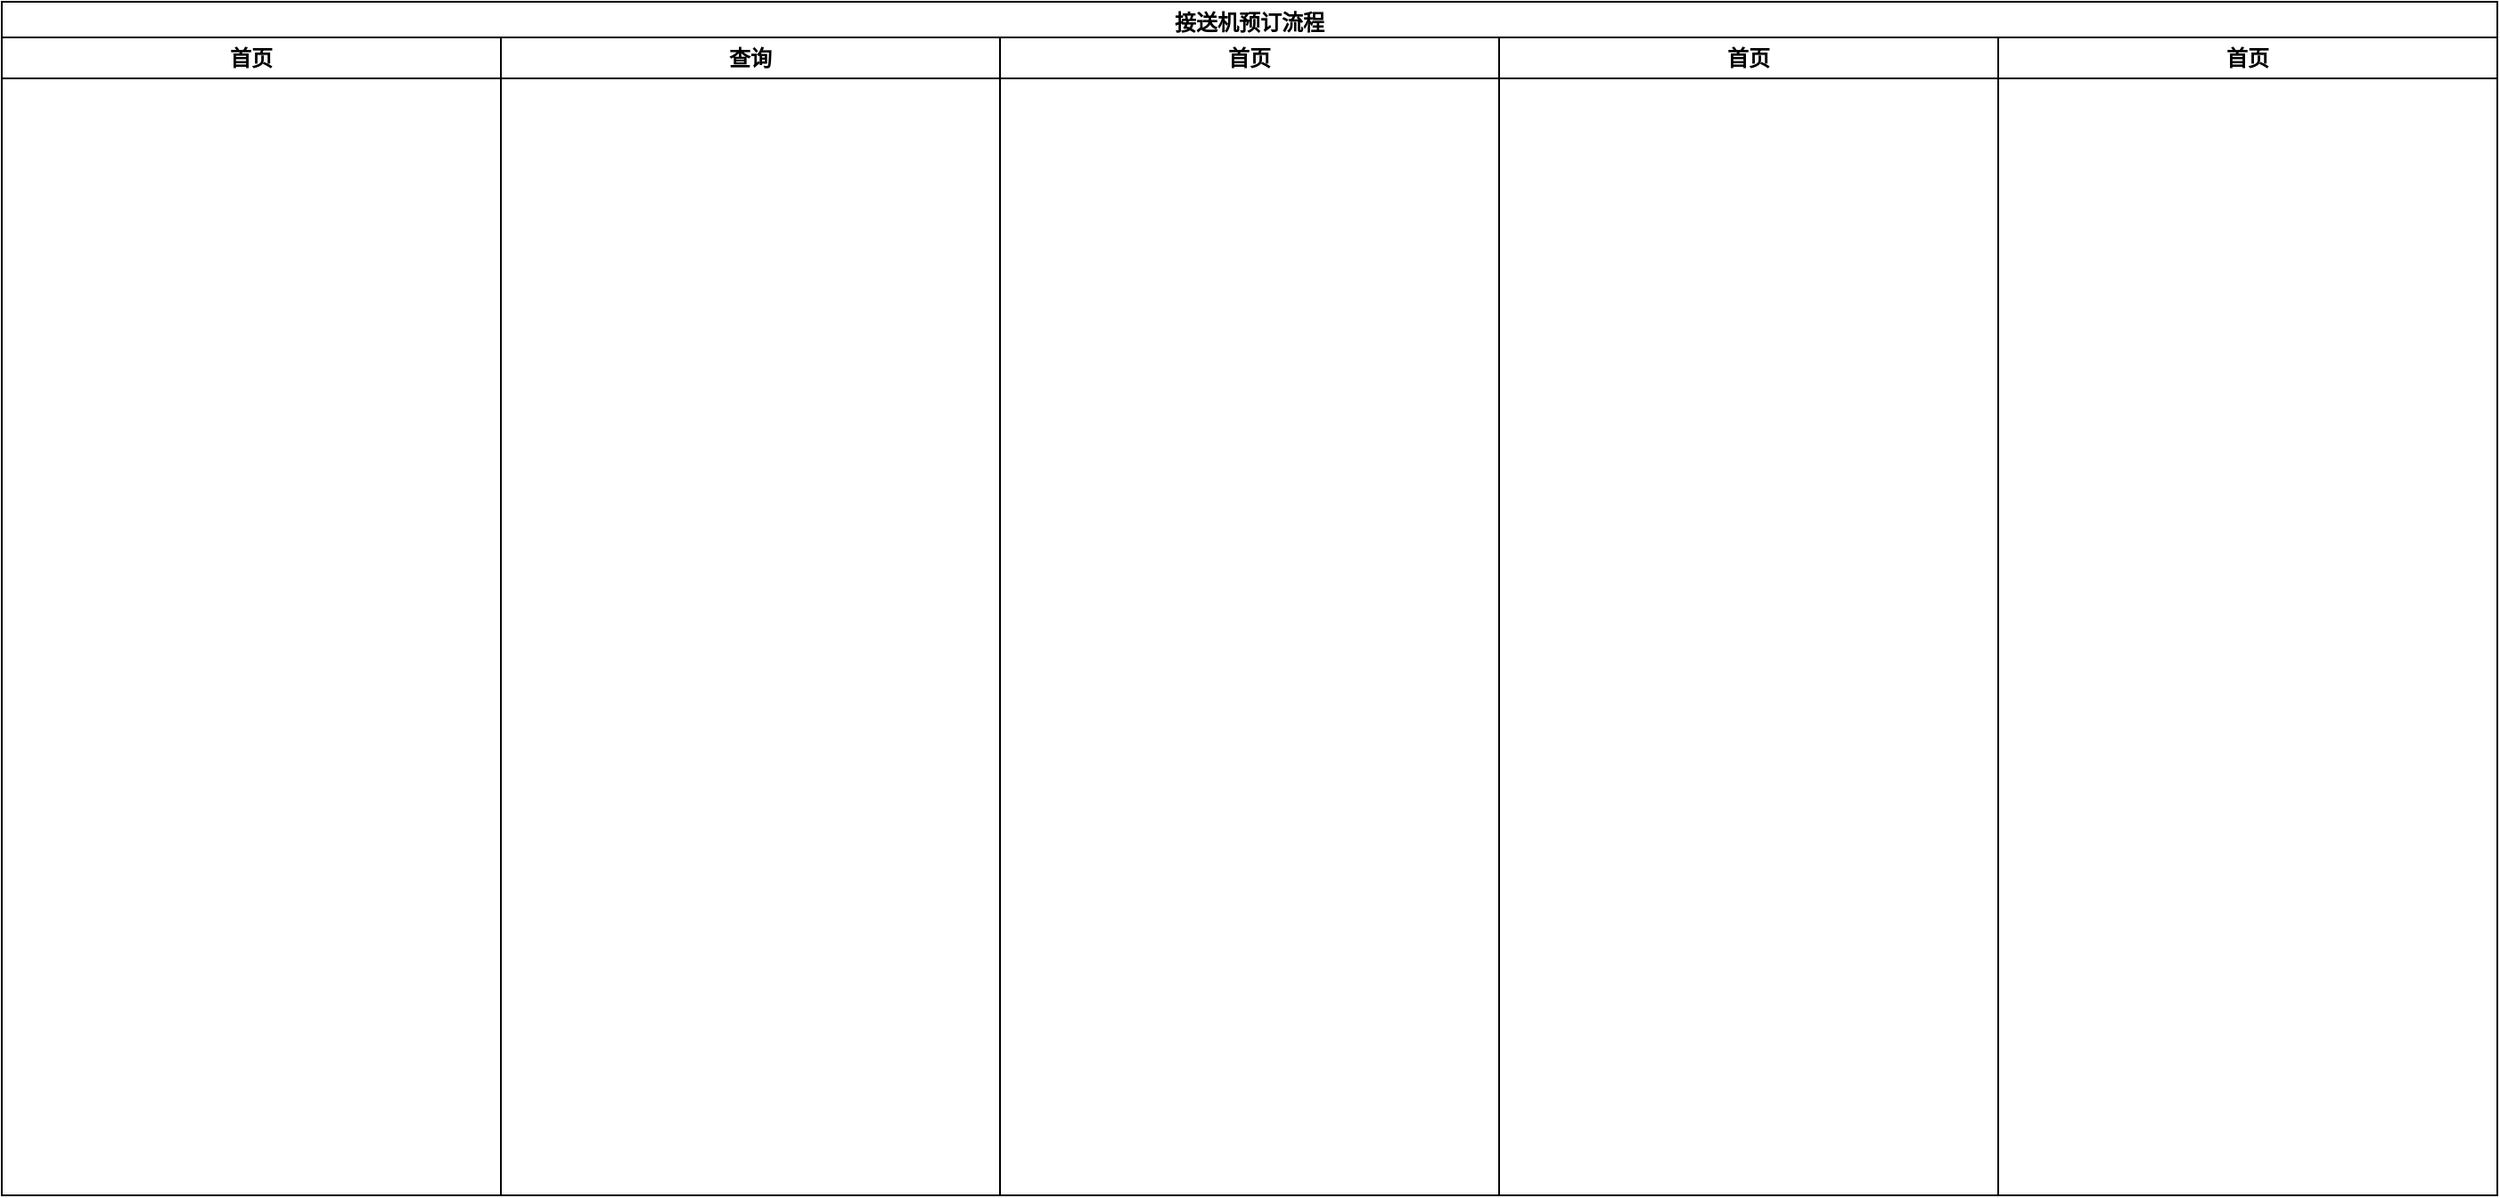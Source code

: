 <mxfile version="20.8.20" type="github" pages="3">
  <diagram name="Page-1" id="5d7acffa-a066-3a61-03fe-96351882024d">
    <mxGraphModel dx="1434" dy="764" grid="1" gridSize="10" guides="1" tooltips="1" connect="1" arrows="1" fold="1" page="1" pageScale="1" pageWidth="1100" pageHeight="850" background="#ffffff" math="0" shadow="0">
      <root>
        <mxCell id="0" />
        <mxCell id="1" parent="0" />
        <mxCell id="o_GeTZVkyUyBrLudTmDx-1" value="接送机预订流程" style="swimlane;whiteSpace=wrap;html=1;" vertex="1" parent="1">
          <mxGeometry x="90" y="80" width="1400" height="670" as="geometry" />
        </mxCell>
        <mxCell id="o_GeTZVkyUyBrLudTmDx-2" value="首页" style="swimlane;whiteSpace=wrap;html=1;" vertex="1" parent="o_GeTZVkyUyBrLudTmDx-1">
          <mxGeometry y="20" width="280" height="650" as="geometry" />
        </mxCell>
        <mxCell id="o_GeTZVkyUyBrLudTmDx-3" value="查询" style="swimlane;whiteSpace=wrap;html=1;" vertex="1" parent="o_GeTZVkyUyBrLudTmDx-1">
          <mxGeometry x="280" y="20" width="280" height="650" as="geometry" />
        </mxCell>
        <mxCell id="o_GeTZVkyUyBrLudTmDx-4" value="首页" style="swimlane;whiteSpace=wrap;html=1;" vertex="1" parent="o_GeTZVkyUyBrLudTmDx-1">
          <mxGeometry x="560" y="20" width="280" height="650" as="geometry" />
        </mxCell>
        <mxCell id="o_GeTZVkyUyBrLudTmDx-5" value="首页" style="swimlane;whiteSpace=wrap;html=1;" vertex="1" parent="o_GeTZVkyUyBrLudTmDx-1">
          <mxGeometry x="840" y="20" width="280" height="650" as="geometry" />
        </mxCell>
        <mxCell id="o_GeTZVkyUyBrLudTmDx-6" value="首页" style="swimlane;whiteSpace=wrap;html=1;" vertex="1" parent="o_GeTZVkyUyBrLudTmDx-1">
          <mxGeometry x="1120" y="20" width="280" height="650" as="geometry" />
        </mxCell>
      </root>
    </mxGraphModel>
  </diagram>
  <diagram id="IxJhZY6UstU6vyt77zPl" name="第 2 页">
    <mxGraphModel dx="1434" dy="764" grid="1" gridSize="10" guides="1" tooltips="1" connect="1" arrows="1" fold="1" page="1" pageScale="1" pageWidth="827" pageHeight="1169" math="0" shadow="0">
      <root>
        <mxCell id="0" />
        <mxCell id="1" parent="0" />
        <mxCell id="0Ik1B2YSkoWto7h3oj6E-1" value="航司" style="rounded=0;whiteSpace=wrap;html=1;" parent="1" vertex="1">
          <mxGeometry x="70" y="320" width="120" height="60" as="geometry" />
        </mxCell>
        <mxCell id="0Ik1B2YSkoWto7h3oj6E-2" value="非常准" style="rounded=0;whiteSpace=wrap;html=1;" parent="1" vertex="1">
          <mxGeometry x="390" y="320" width="120" height="60" as="geometry" />
        </mxCell>
        <mxCell id="0Ik1B2YSkoWto7h3oj6E-3" value="航旅纵横" style="rounded=0;whiteSpace=wrap;html=1;" parent="1" vertex="1">
          <mxGeometry x="230" y="320" width="120" height="60" as="geometry" />
        </mxCell>
        <mxCell id="0Ik1B2YSkoWto7h3oj6E-23" style="edgeStyle=orthogonalEdgeStyle;rounded=0;orthogonalLoop=1;jettySize=auto;html=1;exitX=0.5;exitY=1;exitDx=0;exitDy=0;entryX=0;entryY=0.5;entryDx=0;entryDy=0;" parent="1" source="0Ik1B2YSkoWto7h3oj6E-4" target="0Ik1B2YSkoWto7h3oj6E-22" edge="1">
          <mxGeometry relative="1" as="geometry" />
        </mxCell>
        <mxCell id="0Ik1B2YSkoWto7h3oj6E-4" value="航班动态" style="rounded=0;whiteSpace=wrap;html=1;" parent="1" vertex="1">
          <mxGeometry x="130" y="480" width="120" height="60" as="geometry" />
        </mxCell>
        <mxCell id="0Ik1B2YSkoWto7h3oj6E-24" style="edgeStyle=orthogonalEdgeStyle;rounded=0;orthogonalLoop=1;jettySize=auto;html=1;exitX=0.5;exitY=1;exitDx=0;exitDy=0;entryX=1;entryY=0.5;entryDx=0;entryDy=0;" parent="1" source="0Ik1B2YSkoWto7h3oj6E-5" target="0Ik1B2YSkoWto7h3oj6E-22" edge="1">
          <mxGeometry relative="1" as="geometry" />
        </mxCell>
        <mxCell id="0Ik1B2YSkoWto7h3oj6E-32" value="&lt;b&gt;&lt;font color=&quot;#ff3333&quot;&gt;人工审核流程&lt;br&gt;不会读取航班动态，因为没有时序性保证&lt;/font&gt;&lt;/b&gt;" style="edgeLabel;html=1;align=center;verticalAlign=middle;resizable=0;points=[];" parent="0Ik1B2YSkoWto7h3oj6E-24" vertex="1" connectable="0">
          <mxGeometry x="-0.63" relative="1" as="geometry">
            <mxPoint as="offset" />
          </mxGeometry>
        </mxCell>
        <mxCell id="0Ik1B2YSkoWto7h3oj6E-5" value="航变中心" style="rounded=0;whiteSpace=wrap;html=1;" parent="1" vertex="1">
          <mxGeometry x="354" y="480" width="120" height="60" as="geometry" />
        </mxCell>
        <mxCell id="0Ik1B2YSkoWto7h3oj6E-13" value="" style="shape=flexArrow;endArrow=classic;html=1;rounded=0;exitX=0.433;exitY=1.05;exitDx=0;exitDy=0;exitPerimeter=0;entryX=0.5;entryY=0;entryDx=0;entryDy=0;" parent="1" source="0Ik1B2YSkoWto7h3oj6E-1" target="0Ik1B2YSkoWto7h3oj6E-4" edge="1">
          <mxGeometry width="50" height="50" relative="1" as="geometry">
            <mxPoint x="-180" y="430" as="sourcePoint" />
            <mxPoint x="-130" y="380" as="targetPoint" />
          </mxGeometry>
        </mxCell>
        <mxCell id="0Ik1B2YSkoWto7h3oj6E-14" value="" style="shape=flexArrow;endArrow=classic;html=1;rounded=0;exitX=0.5;exitY=1;exitDx=0;exitDy=0;entryX=0.675;entryY=0;entryDx=0;entryDy=0;entryPerimeter=0;" parent="1" source="0Ik1B2YSkoWto7h3oj6E-3" target="0Ik1B2YSkoWto7h3oj6E-4" edge="1">
          <mxGeometry width="50" height="50" relative="1" as="geometry">
            <mxPoint x="131.96" y="393" as="sourcePoint" />
            <mxPoint x="200" y="490" as="targetPoint" />
          </mxGeometry>
        </mxCell>
        <mxCell id="0Ik1B2YSkoWto7h3oj6E-15" value="" style="shape=flexArrow;endArrow=classic;html=1;rounded=0;exitX=0.625;exitY=1;exitDx=0;exitDy=0;exitPerimeter=0;entryX=0.5;entryY=0;entryDx=0;entryDy=0;" parent="1" source="0Ik1B2YSkoWto7h3oj6E-1" target="0Ik1B2YSkoWto7h3oj6E-5" edge="1">
          <mxGeometry width="50" height="50" relative="1" as="geometry">
            <mxPoint x="141.96" y="403" as="sourcePoint" />
            <mxPoint x="210" y="500" as="targetPoint" />
          </mxGeometry>
        </mxCell>
        <mxCell id="0Ik1B2YSkoWto7h3oj6E-16" value="" style="shape=flexArrow;endArrow=classic;html=1;rounded=0;exitX=0.5;exitY=1;exitDx=0;exitDy=0;entryX=0.667;entryY=0.017;entryDx=0;entryDy=0;entryPerimeter=0;" parent="1" target="0Ik1B2YSkoWto7h3oj6E-5" edge="1">
          <mxGeometry width="50" height="50" relative="1" as="geometry">
            <mxPoint x="300" y="380" as="sourcePoint" />
            <mxPoint x="221" y="480" as="targetPoint" />
          </mxGeometry>
        </mxCell>
        <mxCell id="0Ik1B2YSkoWto7h3oj6E-17" value="" style="shape=flexArrow;endArrow=classic;html=1;rounded=0;exitX=0.575;exitY=1.017;exitDx=0;exitDy=0;exitPerimeter=0;" parent="1" source="0Ik1B2YSkoWto7h3oj6E-2" edge="1">
          <mxGeometry width="50" height="50" relative="1" as="geometry">
            <mxPoint x="300" y="390" as="sourcePoint" />
            <mxPoint x="250" y="480" as="targetPoint" />
          </mxGeometry>
        </mxCell>
        <mxCell id="0Ik1B2YSkoWto7h3oj6E-18" value="" style="shape=flexArrow;endArrow=classic;html=1;rounded=0;exitX=0.575;exitY=1.017;exitDx=0;exitDy=0;exitPerimeter=0;entryX=0.75;entryY=0;entryDx=0;entryDy=0;" parent="1" target="0Ik1B2YSkoWto7h3oj6E-5" edge="1">
          <mxGeometry width="50" height="50" relative="1" as="geometry">
            <mxPoint x="499" y="380" as="sourcePoint" />
            <mxPoint x="290" y="478.98" as="targetPoint" />
          </mxGeometry>
        </mxCell>
        <mxCell id="0Ik1B2YSkoWto7h3oj6E-28" style="edgeStyle=orthogonalEdgeStyle;rounded=0;orthogonalLoop=1;jettySize=auto;html=1;" parent="1" source="0Ik1B2YSkoWto7h3oj6E-22" target="0Ik1B2YSkoWto7h3oj6E-27" edge="1">
          <mxGeometry relative="1" as="geometry">
            <Array as="points">
              <mxPoint x="410" y="640" />
              <mxPoint x="410" y="640" />
            </Array>
          </mxGeometry>
        </mxCell>
        <mxCell id="0Ik1B2YSkoWto7h3oj6E-31" value="提供航班时间" style="edgeLabel;html=1;align=center;verticalAlign=middle;resizable=0;points=[];" parent="0Ik1B2YSkoWto7h3oj6E-28" vertex="1" connectable="0">
          <mxGeometry x="-0.333" y="1" relative="1" as="geometry">
            <mxPoint as="offset" />
          </mxGeometry>
        </mxCell>
        <mxCell id="0Ik1B2YSkoWto7h3oj6E-22" value="用车航班订单" style="rounded=0;whiteSpace=wrap;html=1;" parent="1" vertex="1">
          <mxGeometry x="250" y="585" width="120" height="60" as="geometry" />
        </mxCell>
        <mxCell id="0Ik1B2YSkoWto7h3oj6E-26" style="edgeStyle=orthogonalEdgeStyle;rounded=0;orthogonalLoop=1;jettySize=auto;html=1;entryX=0.5;entryY=1;entryDx=0;entryDy=0;" parent="1" source="0Ik1B2YSkoWto7h3oj6E-25" target="0Ik1B2YSkoWto7h3oj6E-22" edge="1">
          <mxGeometry relative="1" as="geometry" />
        </mxCell>
        <mxCell id="0Ik1B2YSkoWto7h3oj6E-25" value="如果状态是计划，取消，计划，认为是复飞" style="shape=cylinder3;whiteSpace=wrap;html=1;boundedLbl=1;backgroundOutline=1;size=15;" parent="1" vertex="1">
          <mxGeometry x="235" y="690" width="150" height="80" as="geometry" />
        </mxCell>
        <mxCell id="0Ik1B2YSkoWto7h3oj6E-27" value="平台派发" style="rounded=0;whiteSpace=wrap;html=1;" parent="1" vertex="1">
          <mxGeometry x="520" y="610" width="120" height="60" as="geometry" />
        </mxCell>
        <mxCell id="0Ik1B2YSkoWto7h3oj6E-30" style="edgeStyle=orthogonalEdgeStyle;rounded=0;orthogonalLoop=1;jettySize=auto;html=1;" parent="1" source="0Ik1B2YSkoWto7h3oj6E-29" target="0Ik1B2YSkoWto7h3oj6E-27" edge="1">
          <mxGeometry relative="1" as="geometry" />
        </mxCell>
        <mxCell id="0Ik1B2YSkoWto7h3oj6E-29" value="计算用车时间" style="shape=cylinder3;whiteSpace=wrap;html=1;boundedLbl=1;backgroundOutline=1;size=15;" parent="1" vertex="1">
          <mxGeometry x="505" y="710" width="150" height="70" as="geometry" />
        </mxCell>
      </root>
    </mxGraphModel>
  </diagram>
  <diagram id="lpzNl_8G_Yn_HKZu6CBQ" name="第 3 页">
    <mxGraphModel dx="1434" dy="764" grid="1" gridSize="10" guides="1" tooltips="1" connect="1" arrows="1" fold="1" page="1" pageScale="1" pageWidth="827" pageHeight="1169" math="0" shadow="0">
      <root>
        <mxCell id="0" />
        <mxCell id="1" parent="0" />
        <mxCell id="uRiVd9Ig-D7lXJhYmouO-3" style="edgeStyle=orthogonalEdgeStyle;rounded=0;orthogonalLoop=1;jettySize=auto;html=1;exitX=1;exitY=0.5;exitDx=0;exitDy=0;" parent="1" source="uRiVd9Ig-D7lXJhYmouO-1" target="uRiVd9Ig-D7lXJhYmouO-2" edge="1">
          <mxGeometry relative="1" as="geometry" />
        </mxCell>
        <mxCell id="uRiVd9Ig-D7lXJhYmouO-1" value="需求评审" style="rounded=1;whiteSpace=wrap;html=1;" parent="1" vertex="1">
          <mxGeometry x="110" y="330" width="120" height="60" as="geometry" />
        </mxCell>
        <mxCell id="uRiVd9Ig-D7lXJhYmouO-6" value="" style="edgeStyle=orthogonalEdgeStyle;rounded=0;orthogonalLoop=1;jettySize=auto;html=1;" parent="1" source="uRiVd9Ig-D7lXJhYmouO-2" target="uRiVd9Ig-D7lXJhYmouO-5" edge="1">
          <mxGeometry relative="1" as="geometry" />
        </mxCell>
        <mxCell id="uRiVd9Ig-D7lXJhYmouO-2" value="技术评审" style="rounded=1;whiteSpace=wrap;html=1;" parent="1" vertex="1">
          <mxGeometry x="320" y="330" width="120" height="60" as="geometry" />
        </mxCell>
        <mxCell id="uRiVd9Ig-D7lXJhYmouO-17" style="edgeStyle=orthogonalEdgeStyle;rounded=0;orthogonalLoop=1;jettySize=auto;html=1;entryX=0;entryY=0.5;entryDx=0;entryDy=0;" parent="1" source="uRiVd9Ig-D7lXJhYmouO-5" target="uRiVd9Ig-D7lXJhYmouO-14" edge="1">
          <mxGeometry relative="1" as="geometry" />
        </mxCell>
        <mxCell id="uRiVd9Ig-D7lXJhYmouO-19" style="edgeStyle=orthogonalEdgeStyle;rounded=0;orthogonalLoop=1;jettySize=auto;html=1;" parent="1" source="uRiVd9Ig-D7lXJhYmouO-5" target="uRiVd9Ig-D7lXJhYmouO-18" edge="1">
          <mxGeometry relative="1" as="geometry">
            <Array as="points">
              <mxPoint x="640" y="460" />
            </Array>
          </mxGeometry>
        </mxCell>
        <mxCell id="uRiVd9Ig-D7lXJhYmouO-21" value="评审不通过" style="edgeLabel;html=1;align=center;verticalAlign=middle;resizable=0;points=[];" parent="uRiVd9Ig-D7lXJhYmouO-19" vertex="1" connectable="0">
          <mxGeometry x="-0.635" relative="1" as="geometry">
            <mxPoint as="offset" />
          </mxGeometry>
        </mxCell>
        <mxCell id="uRiVd9Ig-D7lXJhYmouO-5" value="API 评审&lt;br&gt;安全，SRE" style="whiteSpace=wrap;html=1;rounded=1;" parent="1" vertex="1">
          <mxGeometry x="520" y="330" width="120" height="60" as="geometry" />
        </mxCell>
        <mxCell id="uRiVd9Ig-D7lXJhYmouO-11" style="edgeStyle=orthogonalEdgeStyle;rounded=0;orthogonalLoop=1;jettySize=auto;html=1;entryX=0.5;entryY=0;entryDx=0;entryDy=0;shape=flexArrow;" parent="1" target="uRiVd9Ig-D7lXJhYmouO-2" edge="1">
          <mxGeometry relative="1" as="geometry">
            <mxPoint x="380" y="280" as="sourcePoint" />
          </mxGeometry>
        </mxCell>
        <mxCell id="uRiVd9Ig-D7lXJhYmouO-7" value="TO&amp;nbsp;" style="shape=umlActor;verticalLabelPosition=bottom;verticalAlign=top;html=1;outlineConnect=0;" parent="1" vertex="1">
          <mxGeometry x="365" y="180" width="30" height="60" as="geometry" />
        </mxCell>
        <mxCell id="uRiVd9Ig-D7lXJhYmouO-12" style="edgeStyle=orthogonalEdgeStyle;rounded=0;orthogonalLoop=1;jettySize=auto;html=1;entryX=0.5;entryY=0;entryDx=0;entryDy=0;shape=flexArrow;" parent="1" edge="1">
          <mxGeometry relative="1" as="geometry">
            <mxPoint x="580" y="330" as="targetPoint" />
            <mxPoint x="580" y="270" as="sourcePoint" />
          </mxGeometry>
        </mxCell>
        <mxCell id="uRiVd9Ig-D7lXJhYmouO-13" value="API评审团队" style="shape=umlActor;verticalLabelPosition=bottom;verticalAlign=top;html=1;outlineConnect=0;" parent="1" vertex="1">
          <mxGeometry x="565" y="180" width="30" height="60" as="geometry" />
        </mxCell>
        <mxCell id="uRiVd9Ig-D7lXJhYmouO-24" style="edgeStyle=orthogonalEdgeStyle;rounded=0;orthogonalLoop=1;jettySize=auto;html=1;" parent="1" source="uRiVd9Ig-D7lXJhYmouO-14" target="uRiVd9Ig-D7lXJhYmouO-23" edge="1">
          <mxGeometry relative="1" as="geometry" />
        </mxCell>
        <mxCell id="uRiVd9Ig-D7lXJhYmouO-14" value="API 文档录入" style="whiteSpace=wrap;html=1;rounded=1;" parent="1" vertex="1">
          <mxGeometry x="710" y="330" width="120" height="60" as="geometry" />
        </mxCell>
        <mxCell id="uRiVd9Ig-D7lXJhYmouO-15" value="" style="shape=umlActor;verticalLabelPosition=bottom;verticalAlign=top;html=1;outlineConnect=0;" parent="1" vertex="1">
          <mxGeometry x="620" y="180" width="30" height="60" as="geometry" />
        </mxCell>
        <mxCell id="uRiVd9Ig-D7lXJhYmouO-16" value="" style="shape=umlActor;verticalLabelPosition=bottom;verticalAlign=top;html=1;outlineConnect=0;" parent="1" vertex="1">
          <mxGeometry x="510" y="180" width="30" height="60" as="geometry" />
        </mxCell>
        <mxCell id="uRiVd9Ig-D7lXJhYmouO-20" style="edgeStyle=orthogonalEdgeStyle;rounded=0;orthogonalLoop=1;jettySize=auto;html=1;entryX=0;entryY=0.75;entryDx=0;entryDy=0;" parent="1" source="uRiVd9Ig-D7lXJhYmouO-18" target="uRiVd9Ig-D7lXJhYmouO-5" edge="1">
          <mxGeometry relative="1" as="geometry">
            <Array as="points">
              <mxPoint x="500" y="460" />
              <mxPoint x="500" y="375" />
            </Array>
          </mxGeometry>
        </mxCell>
        <mxCell id="uRiVd9Ig-D7lXJhYmouO-22" value="整改" style="edgeLabel;html=1;align=center;verticalAlign=middle;resizable=0;points=[];" parent="uRiVd9Ig-D7lXJhYmouO-20" vertex="1" connectable="0">
          <mxGeometry x="-0.412" y="4" relative="1" as="geometry">
            <mxPoint as="offset" />
          </mxGeometry>
        </mxCell>
        <mxCell id="uRiVd9Ig-D7lXJhYmouO-18" value="" style="shape=umlActor;verticalLabelPosition=bottom;verticalAlign=top;html=1;outlineConnect=0;" parent="1" vertex="1">
          <mxGeometry x="565" y="430" width="30" height="60" as="geometry" />
        </mxCell>
        <mxCell id="uRiVd9Ig-D7lXJhYmouO-23" value="项目开发" style="whiteSpace=wrap;html=1;rounded=1;" parent="1" vertex="1">
          <mxGeometry x="710" y="450" width="120" height="60" as="geometry" />
        </mxCell>
      </root>
    </mxGraphModel>
  </diagram>
</mxfile>
